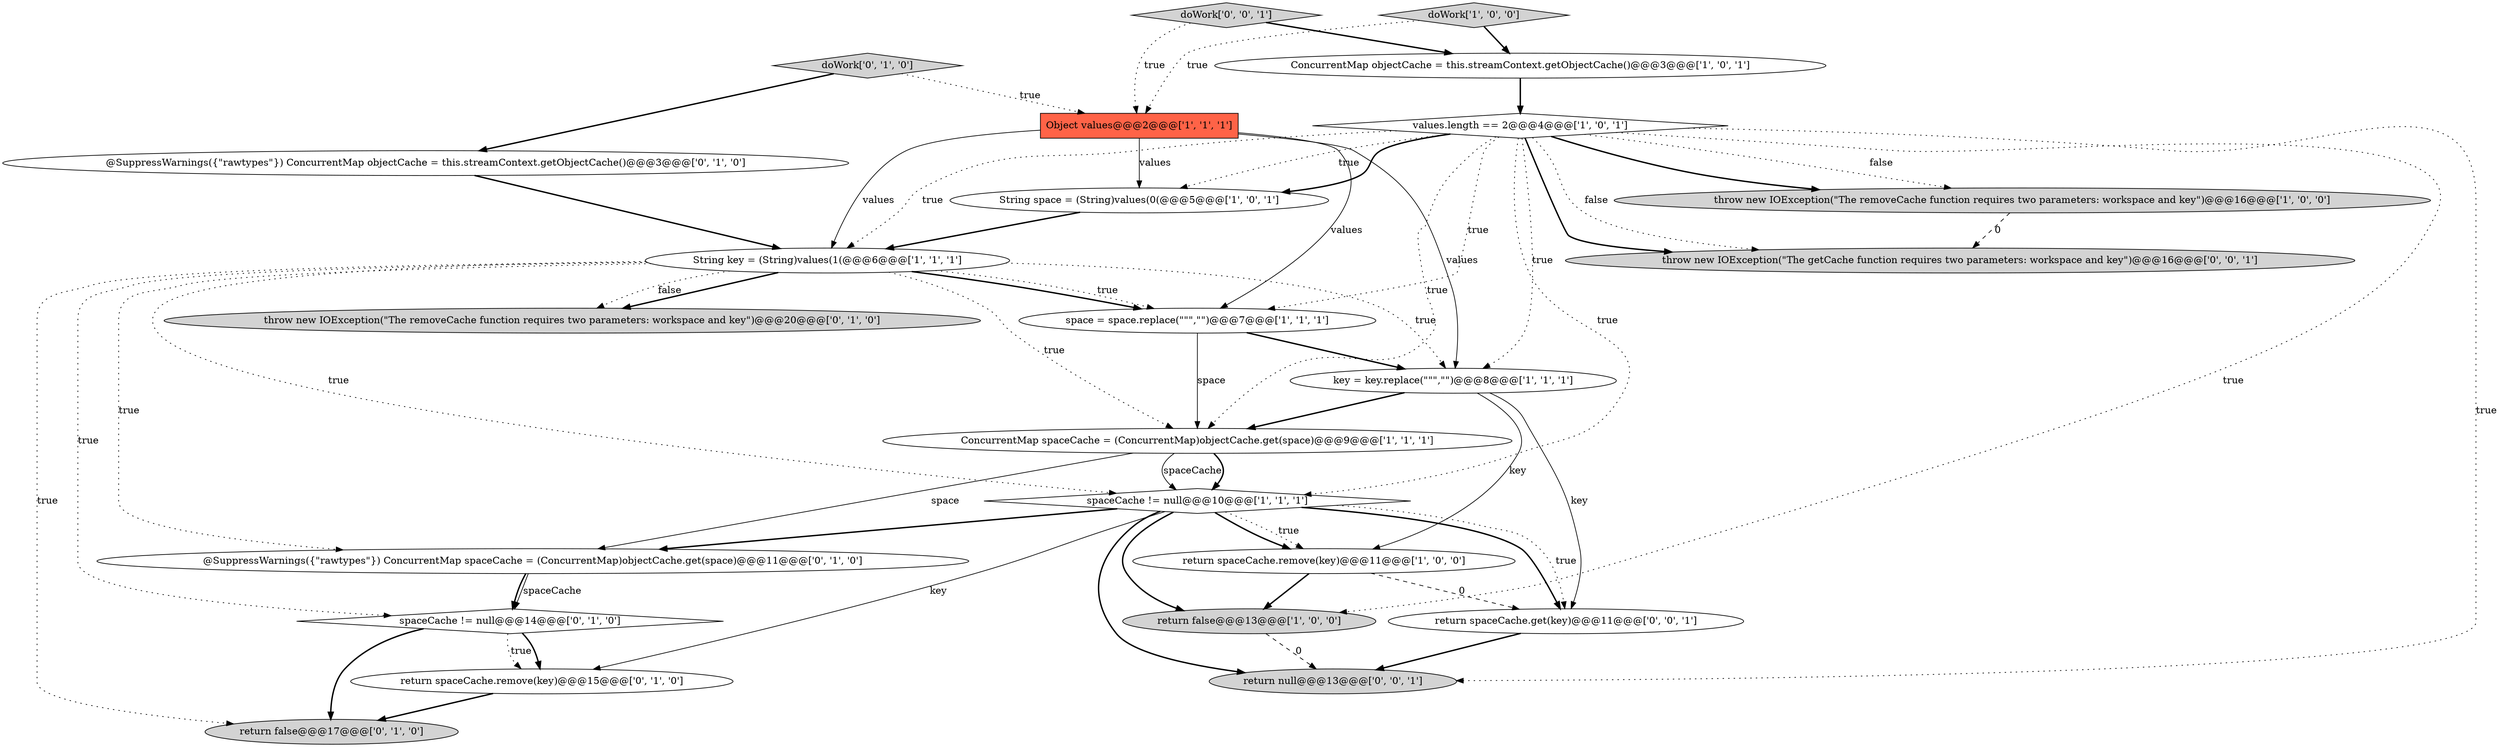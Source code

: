 digraph {
16 [style = filled, label = "doWork['0', '1', '0']", fillcolor = lightgray, shape = diamond image = "AAA0AAABBB2BBB"];
4 [style = filled, label = "space = space.replace(\"\"\",\"\")@@@7@@@['1', '1', '1']", fillcolor = white, shape = ellipse image = "AAA0AAABBB1BBB"];
1 [style = filled, label = "String space = (String)values(0(@@@5@@@['1', '0', '1']", fillcolor = white, shape = ellipse image = "AAA0AAABBB1BBB"];
5 [style = filled, label = "values.length == 2@@@4@@@['1', '0', '1']", fillcolor = white, shape = diamond image = "AAA0AAABBB1BBB"];
8 [style = filled, label = "ConcurrentMap spaceCache = (ConcurrentMap)objectCache.get(space)@@@9@@@['1', '1', '1']", fillcolor = white, shape = ellipse image = "AAA0AAABBB1BBB"];
18 [style = filled, label = "throw new IOException(\"The removeCache function requires two parameters: workspace and key\")@@@20@@@['0', '1', '0']", fillcolor = lightgray, shape = ellipse image = "AAA0AAABBB2BBB"];
6 [style = filled, label = "String key = (String)values(1(@@@6@@@['1', '1', '1']", fillcolor = white, shape = ellipse image = "AAA0AAABBB1BBB"];
13 [style = filled, label = "return false@@@17@@@['0', '1', '0']", fillcolor = lightgray, shape = ellipse image = "AAA0AAABBB2BBB"];
9 [style = filled, label = "spaceCache != null@@@10@@@['1', '1', '1']", fillcolor = white, shape = diamond image = "AAA0AAABBB1BBB"];
10 [style = filled, label = "key = key.replace(\"\"\",\"\")@@@8@@@['1', '1', '1']", fillcolor = white, shape = ellipse image = "AAA0AAABBB1BBB"];
22 [style = filled, label = "doWork['0', '0', '1']", fillcolor = lightgray, shape = diamond image = "AAA0AAABBB3BBB"];
23 [style = filled, label = "return spaceCache.get(key)@@@11@@@['0', '0', '1']", fillcolor = white, shape = ellipse image = "AAA0AAABBB3BBB"];
20 [style = filled, label = "throw new IOException(\"The getCache function requires two parameters: workspace and key\")@@@16@@@['0', '0', '1']", fillcolor = lightgray, shape = ellipse image = "AAA0AAABBB3BBB"];
14 [style = filled, label = "@SuppressWarnings({\"rawtypes\"}) ConcurrentMap objectCache = this.streamContext.getObjectCache()@@@3@@@['0', '1', '0']", fillcolor = white, shape = ellipse image = "AAA0AAABBB2BBB"];
0 [style = filled, label = "doWork['1', '0', '0']", fillcolor = lightgray, shape = diamond image = "AAA0AAABBB1BBB"];
2 [style = filled, label = "Object values@@@2@@@['1', '1', '1']", fillcolor = tomato, shape = box image = "AAA0AAABBB1BBB"];
12 [style = filled, label = "ConcurrentMap objectCache = this.streamContext.getObjectCache()@@@3@@@['1', '0', '1']", fillcolor = white, shape = ellipse image = "AAA0AAABBB1BBB"];
15 [style = filled, label = "@SuppressWarnings({\"rawtypes\"}) ConcurrentMap spaceCache = (ConcurrentMap)objectCache.get(space)@@@11@@@['0', '1', '0']", fillcolor = white, shape = ellipse image = "AAA0AAABBB2BBB"];
17 [style = filled, label = "return spaceCache.remove(key)@@@15@@@['0', '1', '0']", fillcolor = white, shape = ellipse image = "AAA0AAABBB2BBB"];
3 [style = filled, label = "return false@@@13@@@['1', '0', '0']", fillcolor = lightgray, shape = ellipse image = "AAA0AAABBB1BBB"];
7 [style = filled, label = "throw new IOException(\"The removeCache function requires two parameters: workspace and key\")@@@16@@@['1', '0', '0']", fillcolor = lightgray, shape = ellipse image = "AAA0AAABBB1BBB"];
21 [style = filled, label = "return null@@@13@@@['0', '0', '1']", fillcolor = lightgray, shape = ellipse image = "AAA0AAABBB3BBB"];
19 [style = filled, label = "spaceCache != null@@@14@@@['0', '1', '0']", fillcolor = white, shape = diamond image = "AAA0AAABBB2BBB"];
11 [style = filled, label = "return spaceCache.remove(key)@@@11@@@['1', '0', '0']", fillcolor = white, shape = ellipse image = "AAA0AAABBB1BBB"];
4->10 [style = bold, label=""];
4->8 [style = solid, label="space"];
10->11 [style = solid, label="key"];
2->6 [style = solid, label="values"];
16->2 [style = dotted, label="true"];
12->5 [style = bold, label=""];
9->11 [style = bold, label=""];
5->20 [style = bold, label=""];
3->21 [style = dashed, label="0"];
19->17 [style = dotted, label="true"];
2->10 [style = solid, label="values"];
6->18 [style = bold, label=""];
5->10 [style = dotted, label="true"];
15->19 [style = solid, label="spaceCache"];
0->12 [style = bold, label=""];
5->1 [style = dotted, label="true"];
5->7 [style = dotted, label="false"];
9->11 [style = dotted, label="true"];
6->13 [style = dotted, label="true"];
5->6 [style = dotted, label="true"];
7->20 [style = dashed, label="0"];
11->23 [style = dashed, label="0"];
8->15 [style = solid, label="space"];
19->17 [style = bold, label=""];
5->3 [style = dotted, label="true"];
15->19 [style = bold, label=""];
8->9 [style = solid, label="spaceCache"];
6->19 [style = dotted, label="true"];
5->4 [style = dotted, label="true"];
22->2 [style = dotted, label="true"];
10->23 [style = solid, label="key"];
9->23 [style = bold, label=""];
6->10 [style = dotted, label="true"];
5->1 [style = bold, label=""];
6->4 [style = bold, label=""];
6->18 [style = dotted, label="false"];
1->6 [style = bold, label=""];
19->13 [style = bold, label=""];
10->8 [style = bold, label=""];
23->21 [style = bold, label=""];
6->4 [style = dotted, label="true"];
11->3 [style = bold, label=""];
6->9 [style = dotted, label="true"];
6->8 [style = dotted, label="true"];
9->15 [style = bold, label=""];
22->12 [style = bold, label=""];
9->23 [style = dotted, label="true"];
2->4 [style = solid, label="values"];
8->9 [style = bold, label=""];
9->21 [style = bold, label=""];
9->3 [style = bold, label=""];
5->7 [style = bold, label=""];
16->14 [style = bold, label=""];
5->9 [style = dotted, label="true"];
5->21 [style = dotted, label="true"];
17->13 [style = bold, label=""];
5->20 [style = dotted, label="false"];
0->2 [style = dotted, label="true"];
2->1 [style = solid, label="values"];
5->8 [style = dotted, label="true"];
14->6 [style = bold, label=""];
9->17 [style = solid, label="key"];
6->15 [style = dotted, label="true"];
}
